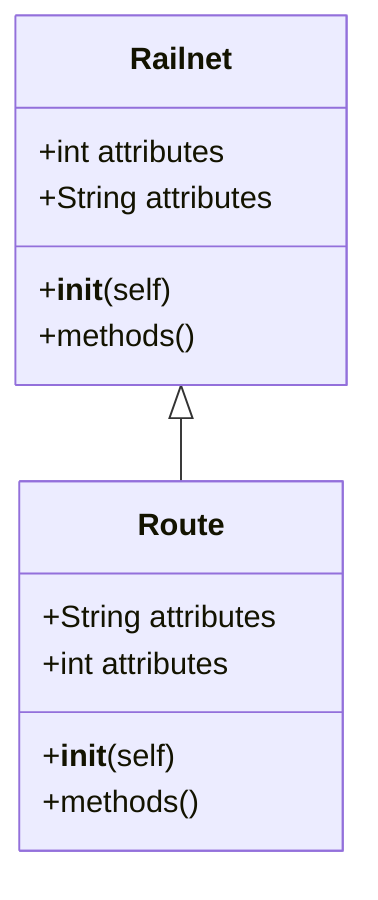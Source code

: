 classDiagram
    Railnet <|-- Route
    Railnet : +int attributes
    Railnet : +String attributes
    Railnet: +__init__(self)
    Railnet: +methods()
    class Route{
      +String attributes
      +int attributes
      +__init__(self)
      +methods()
    }